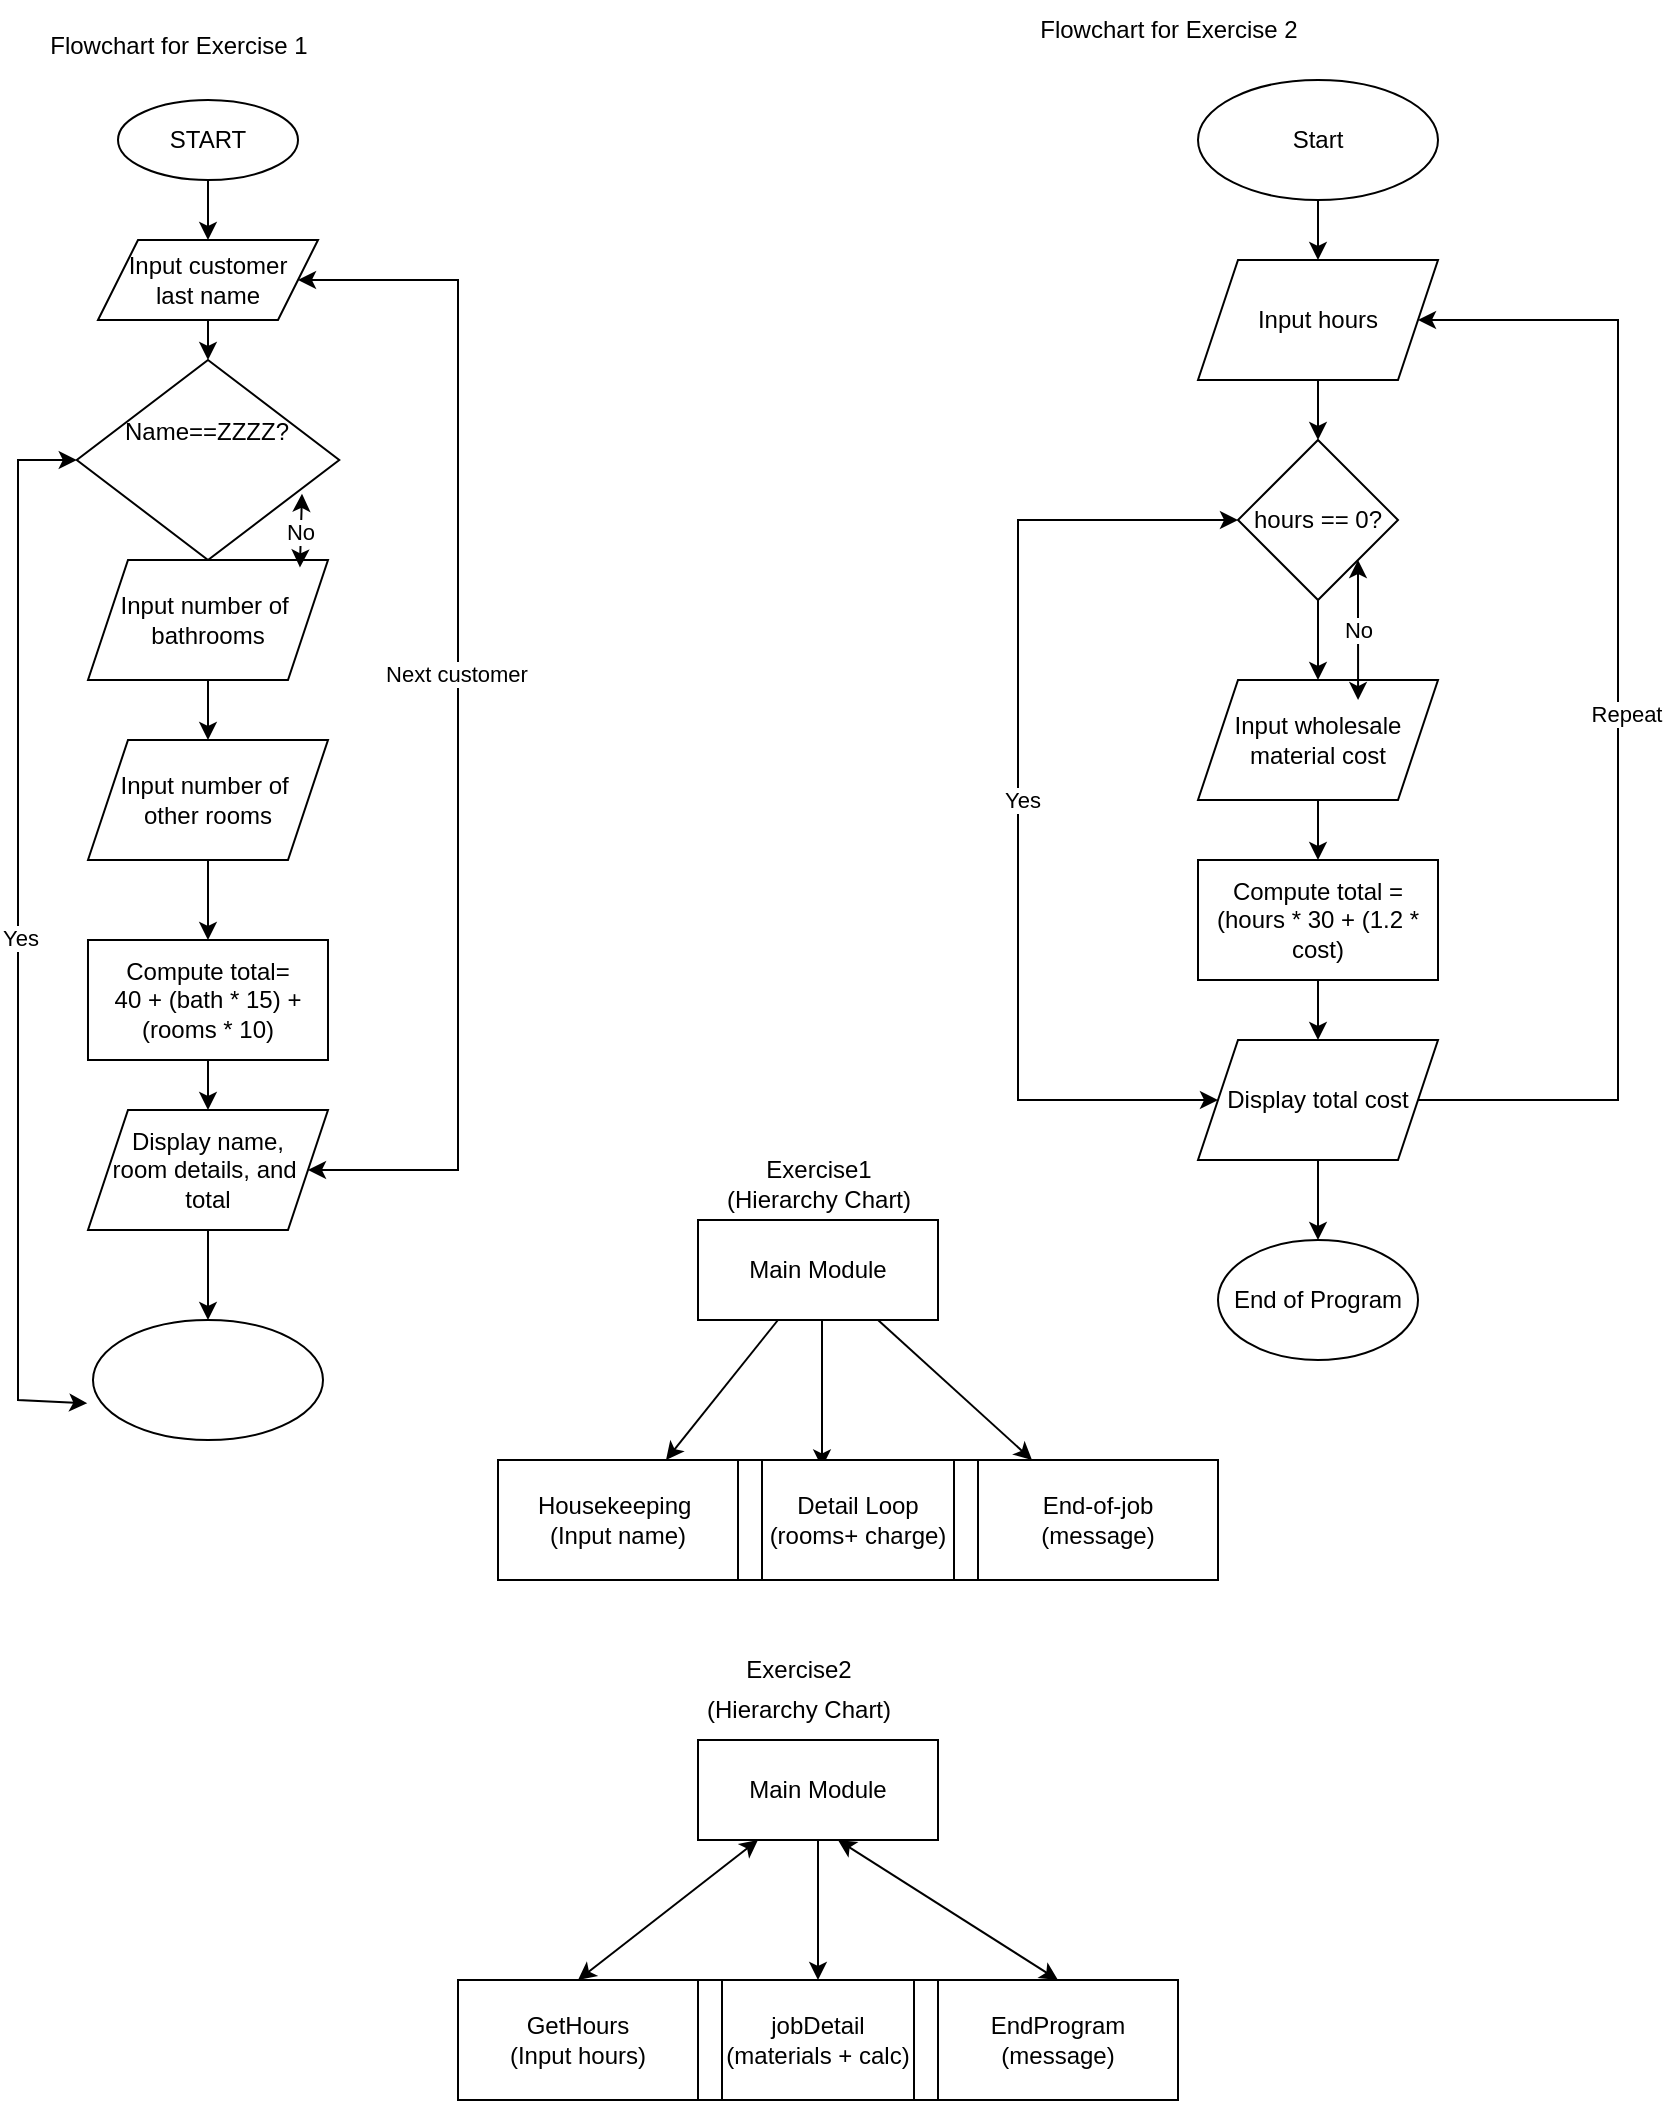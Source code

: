 <mxfile version="28.2.0">
  <diagram name="Page-1" id="sLleBnH7VevDeFXpyoz7">
    <mxGraphModel dx="918" dy="1571" grid="1" gridSize="10" guides="1" tooltips="1" connect="1" arrows="1" fold="1" page="1" pageScale="1" pageWidth="850" pageHeight="1100" math="0" shadow="0">
      <root>
        <mxCell id="0" />
        <mxCell id="1" parent="0" />
        <mxCell id="v7NjOVT4-B9JpN9Twq9m-3" value="" style="rounded=0;orthogonalLoop=1;jettySize=auto;html=1;" edge="1" parent="1" source="v7NjOVT4-B9JpN9Twq9m-1" target="v7NjOVT4-B9JpN9Twq9m-24">
          <mxGeometry relative="1" as="geometry">
            <mxPoint x="336.667" y="420" as="targetPoint" />
          </mxGeometry>
        </mxCell>
        <mxCell id="v7NjOVT4-B9JpN9Twq9m-19" value="" style="edgeStyle=orthogonalEdgeStyle;rounded=0;orthogonalLoop=1;jettySize=auto;html=1;entryX=0.35;entryY=0.062;entryDx=0;entryDy=0;entryPerimeter=0;" edge="1" parent="1" source="v7NjOVT4-B9JpN9Twq9m-1" target="v7NjOVT4-B9JpN9Twq9m-22">
          <mxGeometry relative="1" as="geometry">
            <mxPoint x="420" y="395" as="targetPoint" />
            <Array as="points">
              <mxPoint x="420" y="-425" />
              <mxPoint x="422" y="-425" />
            </Array>
          </mxGeometry>
        </mxCell>
        <mxCell id="v7NjOVT4-B9JpN9Twq9m-1" value="Main Module" style="whiteSpace=wrap;html=1;strokeColor=default;" vertex="1" parent="1">
          <mxGeometry x="360" y="-450" width="120" height="50" as="geometry" />
        </mxCell>
        <mxCell id="v7NjOVT4-B9JpN9Twq9m-21" value="" style="endArrow=classic;html=1;rounded=0;exitX=0.75;exitY=1;exitDx=0;exitDy=0;" edge="1" parent="1" source="v7NjOVT4-B9JpN9Twq9m-1" target="v7NjOVT4-B9JpN9Twq9m-25">
          <mxGeometry width="50" height="50" relative="1" as="geometry">
            <mxPoint x="400" y="470" as="sourcePoint" />
            <mxPoint x="520" y="-335" as="targetPoint" />
            <Array as="points" />
          </mxGeometry>
        </mxCell>
        <mxCell id="v7NjOVT4-B9JpN9Twq9m-22" value="Detail Loop&lt;div&gt;(rooms+ charge)&lt;/div&gt;" style="shape=process;whiteSpace=wrap;html=1;backgroundOutline=1;" vertex="1" parent="1">
          <mxGeometry x="380" y="-330" width="120" height="60" as="geometry" />
        </mxCell>
        <mxCell id="v7NjOVT4-B9JpN9Twq9m-24" value="Housekeeping&amp;nbsp;&lt;div&gt;(Input name)&lt;/div&gt;" style="rounded=0;whiteSpace=wrap;html=1;" vertex="1" parent="1">
          <mxGeometry x="260" y="-330" width="120" height="60" as="geometry" />
        </mxCell>
        <mxCell id="v7NjOVT4-B9JpN9Twq9m-25" value="End-of-job&lt;div&gt;(message)&lt;/div&gt;" style="rounded=0;whiteSpace=wrap;html=1;" vertex="1" parent="1">
          <mxGeometry x="500" y="-330" width="120" height="60" as="geometry" />
        </mxCell>
        <mxCell id="v7NjOVT4-B9JpN9Twq9m-26" value="Exercise1" style="text;html=1;align=center;verticalAlign=middle;resizable=0;points=[];autosize=1;strokeColor=none;fillColor=none;" vertex="1" parent="1">
          <mxGeometry x="380" y="-490" width="80" height="30" as="geometry" />
        </mxCell>
        <mxCell id="v7NjOVT4-B9JpN9Twq9m-27" value="Exercise2" style="text;html=1;align=center;verticalAlign=middle;resizable=0;points=[];autosize=1;strokeColor=none;fillColor=none;" vertex="1" parent="1">
          <mxGeometry x="370" y="-240" width="80" height="30" as="geometry" />
        </mxCell>
        <mxCell id="v7NjOVT4-B9JpN9Twq9m-30" value="" style="edgeStyle=orthogonalEdgeStyle;rounded=0;orthogonalLoop=1;jettySize=auto;html=1;" edge="1" parent="1" source="v7NjOVT4-B9JpN9Twq9m-28" target="v7NjOVT4-B9JpN9Twq9m-29">
          <mxGeometry relative="1" as="geometry" />
        </mxCell>
        <mxCell id="v7NjOVT4-B9JpN9Twq9m-28" value="Main Module" style="rounded=0;whiteSpace=wrap;html=1;" vertex="1" parent="1">
          <mxGeometry x="360" y="-190" width="120" height="50" as="geometry" />
        </mxCell>
        <mxCell id="v7NjOVT4-B9JpN9Twq9m-29" value="jobDetail&lt;div&gt;(materials + calc)&lt;/div&gt;" style="shape=process;whiteSpace=wrap;html=1;backgroundOutline=1;rounded=0;" vertex="1" parent="1">
          <mxGeometry x="360" y="-70" width="120" height="60" as="geometry" />
        </mxCell>
        <mxCell id="v7NjOVT4-B9JpN9Twq9m-32" value="GetHours&lt;div&gt;(Input hours)&lt;/div&gt;" style="rounded=0;whiteSpace=wrap;html=1;" vertex="1" parent="1">
          <mxGeometry x="240" y="-70" width="120" height="60" as="geometry" />
        </mxCell>
        <mxCell id="v7NjOVT4-B9JpN9Twq9m-34" value="" style="endArrow=classic;startArrow=classic;html=1;rounded=0;exitX=0.25;exitY=1;exitDx=0;exitDy=0;entryX=0.5;entryY=0;entryDx=0;entryDy=0;" edge="1" parent="1" source="v7NjOVT4-B9JpN9Twq9m-28" target="v7NjOVT4-B9JpN9Twq9m-32">
          <mxGeometry width="50" height="50" relative="1" as="geometry">
            <mxPoint x="350" y="700" as="sourcePoint" />
            <mxPoint x="420" y="630" as="targetPoint" />
          </mxGeometry>
        </mxCell>
        <mxCell id="v7NjOVT4-B9JpN9Twq9m-35" value="EndProgram&lt;div&gt;(message)&lt;/div&gt;" style="rounded=0;whiteSpace=wrap;html=1;" vertex="1" parent="1">
          <mxGeometry x="480" y="-70" width="120" height="60" as="geometry" />
        </mxCell>
        <mxCell id="v7NjOVT4-B9JpN9Twq9m-36" value="" style="endArrow=classic;startArrow=classic;html=1;rounded=0;entryX=0.583;entryY=1;entryDx=0;entryDy=0;entryPerimeter=0;exitX=0.5;exitY=0;exitDx=0;exitDy=0;" edge="1" parent="1" source="v7NjOVT4-B9JpN9Twq9m-35" target="v7NjOVT4-B9JpN9Twq9m-28">
          <mxGeometry width="50" height="50" relative="1" as="geometry">
            <mxPoint x="520" y="700" as="sourcePoint" />
            <mxPoint x="450" y="680" as="targetPoint" />
          </mxGeometry>
        </mxCell>
        <mxCell id="v7NjOVT4-B9JpN9Twq9m-39" value="(Hierarchy Chart)" style="text;html=1;align=center;verticalAlign=middle;resizable=0;points=[];autosize=1;strokeColor=none;fillColor=none;" vertex="1" parent="1">
          <mxGeometry x="350" y="-220" width="120" height="30" as="geometry" />
        </mxCell>
        <mxCell id="v7NjOVT4-B9JpN9Twq9m-40" value="(Hierarchy Chart)" style="text;html=1;align=center;verticalAlign=middle;resizable=0;points=[];autosize=1;strokeColor=none;fillColor=none;" vertex="1" parent="1">
          <mxGeometry x="360" y="-475" width="120" height="30" as="geometry" />
        </mxCell>
        <mxCell id="v7NjOVT4-B9JpN9Twq9m-41" value="Flowchart for Exercise 1" style="text;html=1;align=center;verticalAlign=middle;resizable=0;points=[];autosize=1;strokeColor=none;fillColor=none;" vertex="1" parent="1">
          <mxGeometry x="25" y="-1052" width="150" height="30" as="geometry" />
        </mxCell>
        <mxCell id="v7NjOVT4-B9JpN9Twq9m-44" value="" style="edgeStyle=orthogonalEdgeStyle;rounded=0;orthogonalLoop=1;jettySize=auto;html=1;" edge="1" parent="1" source="v7NjOVT4-B9JpN9Twq9m-42" target="v7NjOVT4-B9JpN9Twq9m-43">
          <mxGeometry relative="1" as="geometry" />
        </mxCell>
        <mxCell id="v7NjOVT4-B9JpN9Twq9m-42" value="START" style="ellipse;whiteSpace=wrap;html=1;" vertex="1" parent="1">
          <mxGeometry x="70" y="-1010" width="90" height="40" as="geometry" />
        </mxCell>
        <mxCell id="v7NjOVT4-B9JpN9Twq9m-46" value="" style="edgeStyle=orthogonalEdgeStyle;rounded=0;orthogonalLoop=1;jettySize=auto;html=1;" edge="1" parent="1" source="v7NjOVT4-B9JpN9Twq9m-43" target="v7NjOVT4-B9JpN9Twq9m-45">
          <mxGeometry relative="1" as="geometry" />
        </mxCell>
        <mxCell id="v7NjOVT4-B9JpN9Twq9m-43" value="Input customer&lt;div&gt;last name&lt;/div&gt;" style="shape=parallelogram;perimeter=parallelogramPerimeter;whiteSpace=wrap;html=1;fixedSize=1;" vertex="1" parent="1">
          <mxGeometry x="60" y="-940" width="110" height="40" as="geometry" />
        </mxCell>
        <mxCell id="v7NjOVT4-B9JpN9Twq9m-80" value="" style="edgeStyle=orthogonalEdgeStyle;rounded=0;orthogonalLoop=1;jettySize=auto;html=1;" edge="1" parent="1" source="v7NjOVT4-B9JpN9Twq9m-45" target="v7NjOVT4-B9JpN9Twq9m-79">
          <mxGeometry relative="1" as="geometry" />
        </mxCell>
        <mxCell id="v7NjOVT4-B9JpN9Twq9m-45" value="Name==ZZZZ?&lt;div&gt;&lt;br&gt;&lt;div&gt;&lt;br&gt;&lt;/div&gt;&lt;/div&gt;" style="rhombus;whiteSpace=wrap;html=1;" vertex="1" parent="1">
          <mxGeometry x="49.38" y="-880" width="131.25" height="100" as="geometry" />
        </mxCell>
        <mxCell id="v7NjOVT4-B9JpN9Twq9m-52" value="Flowchart for Exercise 2" style="text;html=1;align=center;verticalAlign=middle;resizable=0;points=[];autosize=1;strokeColor=none;fillColor=none;" vertex="1" parent="1">
          <mxGeometry x="520" y="-1060" width="150" height="30" as="geometry" />
        </mxCell>
        <mxCell id="v7NjOVT4-B9JpN9Twq9m-55" value="" style="edgeStyle=orthogonalEdgeStyle;rounded=0;orthogonalLoop=1;jettySize=auto;html=1;" edge="1" parent="1" source="v7NjOVT4-B9JpN9Twq9m-53" target="v7NjOVT4-B9JpN9Twq9m-54">
          <mxGeometry relative="1" as="geometry" />
        </mxCell>
        <mxCell id="v7NjOVT4-B9JpN9Twq9m-53" value="Start" style="ellipse;whiteSpace=wrap;html=1;" vertex="1" parent="1">
          <mxGeometry x="610" y="-1020" width="120" height="60" as="geometry" />
        </mxCell>
        <mxCell id="v7NjOVT4-B9JpN9Twq9m-57" value="" style="edgeStyle=orthogonalEdgeStyle;rounded=0;orthogonalLoop=1;jettySize=auto;html=1;" edge="1" parent="1" source="v7NjOVT4-B9JpN9Twq9m-54" target="v7NjOVT4-B9JpN9Twq9m-56">
          <mxGeometry relative="1" as="geometry" />
        </mxCell>
        <mxCell id="v7NjOVT4-B9JpN9Twq9m-54" value="Input hours" style="shape=parallelogram;perimeter=parallelogramPerimeter;whiteSpace=wrap;html=1;fixedSize=1;" vertex="1" parent="1">
          <mxGeometry x="610" y="-930" width="120" height="60" as="geometry" />
        </mxCell>
        <mxCell id="v7NjOVT4-B9JpN9Twq9m-59" value="" style="edgeStyle=orthogonalEdgeStyle;rounded=0;orthogonalLoop=1;jettySize=auto;html=1;" edge="1" parent="1" source="v7NjOVT4-B9JpN9Twq9m-56" target="v7NjOVT4-B9JpN9Twq9m-58">
          <mxGeometry relative="1" as="geometry" />
        </mxCell>
        <mxCell id="v7NjOVT4-B9JpN9Twq9m-56" value="hours == 0?" style="rhombus;whiteSpace=wrap;html=1;" vertex="1" parent="1">
          <mxGeometry x="630" y="-840" width="80" height="80" as="geometry" />
        </mxCell>
        <mxCell id="v7NjOVT4-B9JpN9Twq9m-61" value="" style="edgeStyle=orthogonalEdgeStyle;rounded=0;orthogonalLoop=1;jettySize=auto;html=1;" edge="1" parent="1" source="v7NjOVT4-B9JpN9Twq9m-58" target="v7NjOVT4-B9JpN9Twq9m-60">
          <mxGeometry relative="1" as="geometry" />
        </mxCell>
        <mxCell id="v7NjOVT4-B9JpN9Twq9m-58" value="Input wholesale&lt;div&gt;material cost&lt;/div&gt;" style="shape=parallelogram;perimeter=parallelogramPerimeter;whiteSpace=wrap;html=1;fixedSize=1;" vertex="1" parent="1">
          <mxGeometry x="610" y="-720" width="120" height="60" as="geometry" />
        </mxCell>
        <mxCell id="v7NjOVT4-B9JpN9Twq9m-66" value="" style="edgeStyle=orthogonalEdgeStyle;rounded=0;orthogonalLoop=1;jettySize=auto;html=1;" edge="1" parent="1" source="v7NjOVT4-B9JpN9Twq9m-60" target="v7NjOVT4-B9JpN9Twq9m-65">
          <mxGeometry relative="1" as="geometry" />
        </mxCell>
        <mxCell id="v7NjOVT4-B9JpN9Twq9m-60" value="Compute total =&lt;div&gt;(hours * 30 + (1.2 * cost)&lt;/div&gt;" style="whiteSpace=wrap;html=1;" vertex="1" parent="1">
          <mxGeometry x="610" y="-630" width="120" height="60" as="geometry" />
        </mxCell>
        <mxCell id="v7NjOVT4-B9JpN9Twq9m-68" value="" style="edgeStyle=orthogonalEdgeStyle;rounded=0;orthogonalLoop=1;jettySize=auto;html=1;" edge="1" parent="1" source="v7NjOVT4-B9JpN9Twq9m-65" target="v7NjOVT4-B9JpN9Twq9m-67">
          <mxGeometry relative="1" as="geometry" />
        </mxCell>
        <mxCell id="v7NjOVT4-B9JpN9Twq9m-65" value="Display total cost" style="shape=parallelogram;perimeter=parallelogramPerimeter;whiteSpace=wrap;html=1;fixedSize=1;" vertex="1" parent="1">
          <mxGeometry x="610" y="-540" width="120" height="60" as="geometry" />
        </mxCell>
        <mxCell id="v7NjOVT4-B9JpN9Twq9m-67" value="End of Program" style="ellipse;whiteSpace=wrap;html=1;" vertex="1" parent="1">
          <mxGeometry x="620" y="-440" width="100" height="60" as="geometry" />
        </mxCell>
        <mxCell id="v7NjOVT4-B9JpN9Twq9m-71" value="" style="endArrow=classic;html=1;rounded=0;entryX=1;entryY=0.5;entryDx=0;entryDy=0;exitX=1;exitY=0.5;exitDx=0;exitDy=0;" edge="1" parent="1" source="v7NjOVT4-B9JpN9Twq9m-65" target="v7NjOVT4-B9JpN9Twq9m-54">
          <mxGeometry width="50" height="50" relative="1" as="geometry">
            <mxPoint x="790" y="-770" as="sourcePoint" />
            <mxPoint x="740" y="-900" as="targetPoint" />
            <Array as="points">
              <mxPoint x="820" y="-510" />
              <mxPoint x="820" y="-900" />
            </Array>
          </mxGeometry>
        </mxCell>
        <mxCell id="v7NjOVT4-B9JpN9Twq9m-72" value="Repeat" style="edgeLabel;html=1;align=center;verticalAlign=middle;resizable=0;points=[];" vertex="1" connectable="0" parent="v7NjOVT4-B9JpN9Twq9m-71">
          <mxGeometry x="-0.005" y="-4" relative="1" as="geometry">
            <mxPoint as="offset" />
          </mxGeometry>
        </mxCell>
        <mxCell id="v7NjOVT4-B9JpN9Twq9m-74" value="" style="endArrow=classic;startArrow=classic;html=1;rounded=0;entryX=0;entryY=0.5;entryDx=0;entryDy=0;exitX=0;exitY=0.5;exitDx=0;exitDy=0;" edge="1" parent="1" source="v7NjOVT4-B9JpN9Twq9m-65" target="v7NjOVT4-B9JpN9Twq9m-56">
          <mxGeometry width="50" height="50" relative="1" as="geometry">
            <mxPoint x="560" y="-510" as="sourcePoint" />
            <mxPoint x="480" y="-670" as="targetPoint" />
            <Array as="points">
              <mxPoint x="520" y="-510" />
              <mxPoint x="520" y="-800" />
            </Array>
          </mxGeometry>
        </mxCell>
        <mxCell id="v7NjOVT4-B9JpN9Twq9m-76" value="Yes" style="edgeLabel;html=1;align=center;verticalAlign=middle;resizable=0;points=[];" vertex="1" connectable="0" parent="v7NjOVT4-B9JpN9Twq9m-74">
          <mxGeometry x="0.002" y="-2" relative="1" as="geometry">
            <mxPoint as="offset" />
          </mxGeometry>
        </mxCell>
        <mxCell id="v7NjOVT4-B9JpN9Twq9m-77" value="" style="endArrow=classic;startArrow=classic;html=1;rounded=0;entryX=1;entryY=1;entryDx=0;entryDy=0;exitX=0.667;exitY=0.167;exitDx=0;exitDy=0;exitPerimeter=0;" edge="1" parent="1" source="v7NjOVT4-B9JpN9Twq9m-58" target="v7NjOVT4-B9JpN9Twq9m-56">
          <mxGeometry width="50" height="50" relative="1" as="geometry">
            <mxPoint x="430" y="-620" as="sourcePoint" />
            <mxPoint x="480" y="-670" as="targetPoint" />
          </mxGeometry>
        </mxCell>
        <mxCell id="v7NjOVT4-B9JpN9Twq9m-78" value="No" style="edgeLabel;html=1;align=center;verticalAlign=middle;resizable=0;points=[];" vertex="1" connectable="0" parent="v7NjOVT4-B9JpN9Twq9m-77">
          <mxGeometry x="0.021" relative="1" as="geometry">
            <mxPoint as="offset" />
          </mxGeometry>
        </mxCell>
        <mxCell id="v7NjOVT4-B9JpN9Twq9m-82" value="" style="edgeStyle=orthogonalEdgeStyle;rounded=0;orthogonalLoop=1;jettySize=auto;html=1;" edge="1" parent="1" source="v7NjOVT4-B9JpN9Twq9m-79" target="v7NjOVT4-B9JpN9Twq9m-81">
          <mxGeometry relative="1" as="geometry" />
        </mxCell>
        <mxCell id="v7NjOVT4-B9JpN9Twq9m-79" value="Input number of&amp;nbsp;&lt;div&gt;bathrooms&lt;/div&gt;" style="shape=parallelogram;perimeter=parallelogramPerimeter;whiteSpace=wrap;html=1;fixedSize=1;" vertex="1" parent="1">
          <mxGeometry x="54.995" y="-780" width="120" height="60" as="geometry" />
        </mxCell>
        <mxCell id="v7NjOVT4-B9JpN9Twq9m-84" value="" style="edgeStyle=orthogonalEdgeStyle;rounded=0;orthogonalLoop=1;jettySize=auto;html=1;" edge="1" parent="1" source="v7NjOVT4-B9JpN9Twq9m-81" target="v7NjOVT4-B9JpN9Twq9m-83">
          <mxGeometry relative="1" as="geometry" />
        </mxCell>
        <mxCell id="v7NjOVT4-B9JpN9Twq9m-81" value="Input number of&amp;nbsp;&lt;div&gt;other rooms&lt;/div&gt;" style="shape=parallelogram;perimeter=parallelogramPerimeter;whiteSpace=wrap;html=1;fixedSize=1;" vertex="1" parent="1">
          <mxGeometry x="54.995" y="-690" width="120" height="60" as="geometry" />
        </mxCell>
        <mxCell id="v7NjOVT4-B9JpN9Twq9m-86" value="" style="edgeStyle=orthogonalEdgeStyle;rounded=0;orthogonalLoop=1;jettySize=auto;html=1;" edge="1" parent="1" source="v7NjOVT4-B9JpN9Twq9m-83" target="v7NjOVT4-B9JpN9Twq9m-85">
          <mxGeometry relative="1" as="geometry" />
        </mxCell>
        <mxCell id="v7NjOVT4-B9JpN9Twq9m-83" value="Compute total=&lt;div&gt;40 + (bath * 15) +(rooms * 10)&lt;/div&gt;" style="whiteSpace=wrap;html=1;" vertex="1" parent="1">
          <mxGeometry x="54.995" y="-590" width="120" height="60" as="geometry" />
        </mxCell>
        <mxCell id="v7NjOVT4-B9JpN9Twq9m-88" value="" style="edgeStyle=orthogonalEdgeStyle;rounded=0;orthogonalLoop=1;jettySize=auto;html=1;" edge="1" parent="1" source="v7NjOVT4-B9JpN9Twq9m-85" target="v7NjOVT4-B9JpN9Twq9m-87">
          <mxGeometry relative="1" as="geometry" />
        </mxCell>
        <mxCell id="v7NjOVT4-B9JpN9Twq9m-85" value="Display name,&lt;div&gt;room details, and&amp;nbsp;&lt;/div&gt;&lt;div&gt;total&lt;/div&gt;" style="shape=parallelogram;perimeter=parallelogramPerimeter;whiteSpace=wrap;html=1;fixedSize=1;" vertex="1" parent="1">
          <mxGeometry x="54.995" y="-505" width="120" height="60" as="geometry" />
        </mxCell>
        <mxCell id="v7NjOVT4-B9JpN9Twq9m-87" value="" style="ellipse;whiteSpace=wrap;html=1;" vertex="1" parent="1">
          <mxGeometry x="57.5" y="-400" width="115" height="60" as="geometry" />
        </mxCell>
        <mxCell id="v7NjOVT4-B9JpN9Twq9m-89" value="" style="endArrow=classic;startArrow=classic;html=1;rounded=0;entryX=1;entryY=0.5;entryDx=0;entryDy=0;exitX=1;exitY=0.5;exitDx=0;exitDy=0;" edge="1" parent="1" source="v7NjOVT4-B9JpN9Twq9m-85" target="v7NjOVT4-B9JpN9Twq9m-43">
          <mxGeometry width="50" height="50" relative="1" as="geometry">
            <mxPoint x="400" y="-690" as="sourcePoint" />
            <mxPoint x="450" y="-740" as="targetPoint" />
            <Array as="points">
              <mxPoint x="240" y="-475" />
              <mxPoint x="240" y="-540" />
              <mxPoint x="240" y="-600" />
              <mxPoint x="240" y="-920" />
            </Array>
          </mxGeometry>
        </mxCell>
        <mxCell id="v7NjOVT4-B9JpN9Twq9m-90" value="Next customer" style="edgeLabel;html=1;align=center;verticalAlign=middle;resizable=0;points=[];" vertex="1" connectable="0" parent="v7NjOVT4-B9JpN9Twq9m-89">
          <mxGeometry x="0.079" y="1" relative="1" as="geometry">
            <mxPoint as="offset" />
          </mxGeometry>
        </mxCell>
        <mxCell id="v7NjOVT4-B9JpN9Twq9m-91" value="" style="endArrow=classic;startArrow=classic;html=1;rounded=0;entryX=0.858;entryY=0.669;entryDx=0;entryDy=0;entryPerimeter=0;exitX=0.883;exitY=0.062;exitDx=0;exitDy=0;exitPerimeter=0;" edge="1" parent="1" source="v7NjOVT4-B9JpN9Twq9m-79" target="v7NjOVT4-B9JpN9Twq9m-45">
          <mxGeometry width="50" height="50" relative="1" as="geometry">
            <mxPoint x="450" y="-700" as="sourcePoint" />
            <mxPoint x="500" y="-750" as="targetPoint" />
          </mxGeometry>
        </mxCell>
        <mxCell id="v7NjOVT4-B9JpN9Twq9m-92" value="No" style="edgeLabel;html=1;align=center;verticalAlign=middle;resizable=0;points=[];" vertex="1" connectable="0" parent="v7NjOVT4-B9JpN9Twq9m-91">
          <mxGeometry x="-0.03" y="1" relative="1" as="geometry">
            <mxPoint as="offset" />
          </mxGeometry>
        </mxCell>
        <mxCell id="v7NjOVT4-B9JpN9Twq9m-93" value="" style="endArrow=classic;startArrow=classic;html=1;rounded=0;entryX=0;entryY=0.5;entryDx=0;entryDy=0;exitX=-0.025;exitY=0.694;exitDx=0;exitDy=0;exitPerimeter=0;" edge="1" parent="1" source="v7NjOVT4-B9JpN9Twq9m-87" target="v7NjOVT4-B9JpN9Twq9m-45">
          <mxGeometry width="50" height="50" relative="1" as="geometry">
            <mxPoint x="450" y="-700" as="sourcePoint" />
            <mxPoint x="500" y="-750" as="targetPoint" />
            <Array as="points">
              <mxPoint x="20" y="-360" />
              <mxPoint x="20" y="-410" />
              <mxPoint x="20" y="-470" />
              <mxPoint x="20" y="-710" />
              <mxPoint x="20" y="-830" />
            </Array>
          </mxGeometry>
        </mxCell>
        <mxCell id="v7NjOVT4-B9JpN9Twq9m-94" value="Yes" style="edgeLabel;html=1;align=center;verticalAlign=middle;resizable=0;points=[];" vertex="1" connectable="0" parent="v7NjOVT4-B9JpN9Twq9m-93">
          <mxGeometry x="-0.005" y="-1" relative="1" as="geometry">
            <mxPoint as="offset" />
          </mxGeometry>
        </mxCell>
      </root>
    </mxGraphModel>
  </diagram>
</mxfile>
